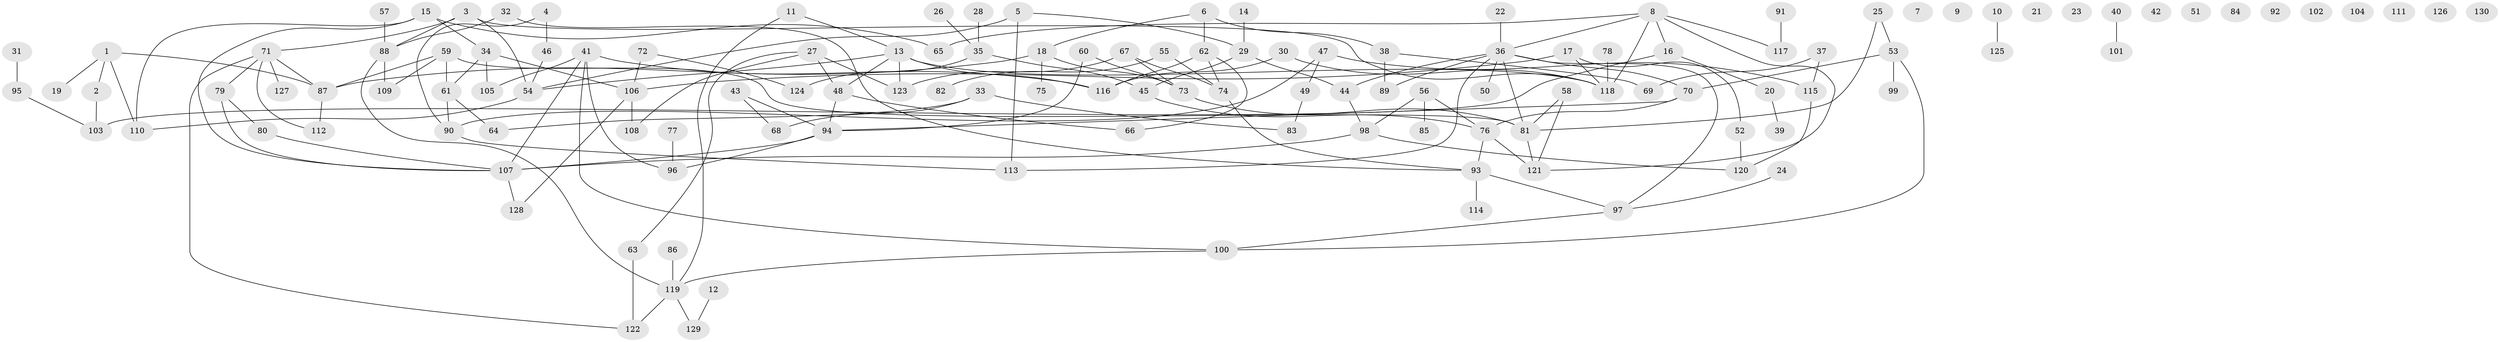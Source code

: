 // coarse degree distribution, {0: 0.38461538461538464, 1: 0.358974358974359, 2: 0.05128205128205128, 6: 0.02564102564102564, 7: 0.05128205128205128, 3: 0.05128205128205128, 5: 0.02564102564102564, 13: 0.02564102564102564, 4: 0.02564102564102564}
// Generated by graph-tools (version 1.1) at 2025/44/03/04/25 21:44:03]
// undirected, 130 vertices, 167 edges
graph export_dot {
graph [start="1"]
  node [color=gray90,style=filled];
  1;
  2;
  3;
  4;
  5;
  6;
  7;
  8;
  9;
  10;
  11;
  12;
  13;
  14;
  15;
  16;
  17;
  18;
  19;
  20;
  21;
  22;
  23;
  24;
  25;
  26;
  27;
  28;
  29;
  30;
  31;
  32;
  33;
  34;
  35;
  36;
  37;
  38;
  39;
  40;
  41;
  42;
  43;
  44;
  45;
  46;
  47;
  48;
  49;
  50;
  51;
  52;
  53;
  54;
  55;
  56;
  57;
  58;
  59;
  60;
  61;
  62;
  63;
  64;
  65;
  66;
  67;
  68;
  69;
  70;
  71;
  72;
  73;
  74;
  75;
  76;
  77;
  78;
  79;
  80;
  81;
  82;
  83;
  84;
  85;
  86;
  87;
  88;
  89;
  90;
  91;
  92;
  93;
  94;
  95;
  96;
  97;
  98;
  99;
  100;
  101;
  102;
  103;
  104;
  105;
  106;
  107;
  108;
  109;
  110;
  111;
  112;
  113;
  114;
  115;
  116;
  117;
  118;
  119;
  120;
  121;
  122;
  123;
  124;
  125;
  126;
  127;
  128;
  129;
  130;
  1 -- 2;
  1 -- 19;
  1 -- 87;
  1 -- 110;
  2 -- 103;
  3 -- 54;
  3 -- 71;
  3 -- 88;
  3 -- 118;
  4 -- 46;
  4 -- 90;
  5 -- 29;
  5 -- 54;
  5 -- 113;
  6 -- 18;
  6 -- 38;
  6 -- 62;
  8 -- 16;
  8 -- 36;
  8 -- 65;
  8 -- 117;
  8 -- 118;
  8 -- 121;
  10 -- 125;
  11 -- 13;
  11 -- 119;
  12 -- 129;
  13 -- 48;
  13 -- 54;
  13 -- 116;
  13 -- 118;
  13 -- 123;
  14 -- 29;
  15 -- 34;
  15 -- 65;
  15 -- 107;
  15 -- 110;
  16 -- 20;
  16 -- 103;
  17 -- 52;
  17 -- 106;
  17 -- 118;
  18 -- 73;
  18 -- 75;
  18 -- 87;
  20 -- 39;
  22 -- 36;
  24 -- 97;
  25 -- 53;
  25 -- 81;
  26 -- 35;
  27 -- 48;
  27 -- 63;
  27 -- 108;
  27 -- 123;
  28 -- 35;
  29 -- 44;
  29 -- 45;
  30 -- 116;
  30 -- 118;
  31 -- 95;
  32 -- 88;
  32 -- 93;
  33 -- 64;
  33 -- 68;
  33 -- 83;
  34 -- 61;
  34 -- 105;
  34 -- 106;
  35 -- 45;
  35 -- 124;
  36 -- 44;
  36 -- 50;
  36 -- 70;
  36 -- 81;
  36 -- 89;
  36 -- 97;
  36 -- 113;
  37 -- 69;
  37 -- 115;
  38 -- 69;
  38 -- 89;
  40 -- 101;
  41 -- 96;
  41 -- 100;
  41 -- 105;
  41 -- 107;
  41 -- 116;
  43 -- 68;
  43 -- 94;
  44 -- 98;
  45 -- 76;
  46 -- 54;
  47 -- 49;
  47 -- 90;
  47 -- 115;
  48 -- 66;
  48 -- 94;
  49 -- 83;
  52 -- 120;
  53 -- 70;
  53 -- 99;
  53 -- 100;
  54 -- 110;
  55 -- 74;
  55 -- 82;
  56 -- 76;
  56 -- 85;
  56 -- 98;
  57 -- 88;
  58 -- 81;
  58 -- 121;
  59 -- 61;
  59 -- 81;
  59 -- 87;
  59 -- 109;
  60 -- 73;
  60 -- 94;
  61 -- 64;
  61 -- 90;
  62 -- 66;
  62 -- 74;
  62 -- 116;
  63 -- 122;
  67 -- 73;
  67 -- 74;
  67 -- 123;
  70 -- 76;
  70 -- 94;
  71 -- 79;
  71 -- 87;
  71 -- 112;
  71 -- 122;
  71 -- 127;
  72 -- 106;
  72 -- 124;
  73 -- 81;
  74 -- 93;
  76 -- 93;
  76 -- 121;
  77 -- 96;
  78 -- 118;
  79 -- 80;
  79 -- 107;
  80 -- 107;
  81 -- 121;
  86 -- 119;
  87 -- 112;
  88 -- 109;
  88 -- 119;
  90 -- 113;
  91 -- 117;
  93 -- 97;
  93 -- 114;
  94 -- 96;
  94 -- 107;
  95 -- 103;
  97 -- 100;
  98 -- 107;
  98 -- 120;
  100 -- 119;
  106 -- 108;
  106 -- 128;
  107 -- 128;
  115 -- 120;
  119 -- 122;
  119 -- 129;
}
